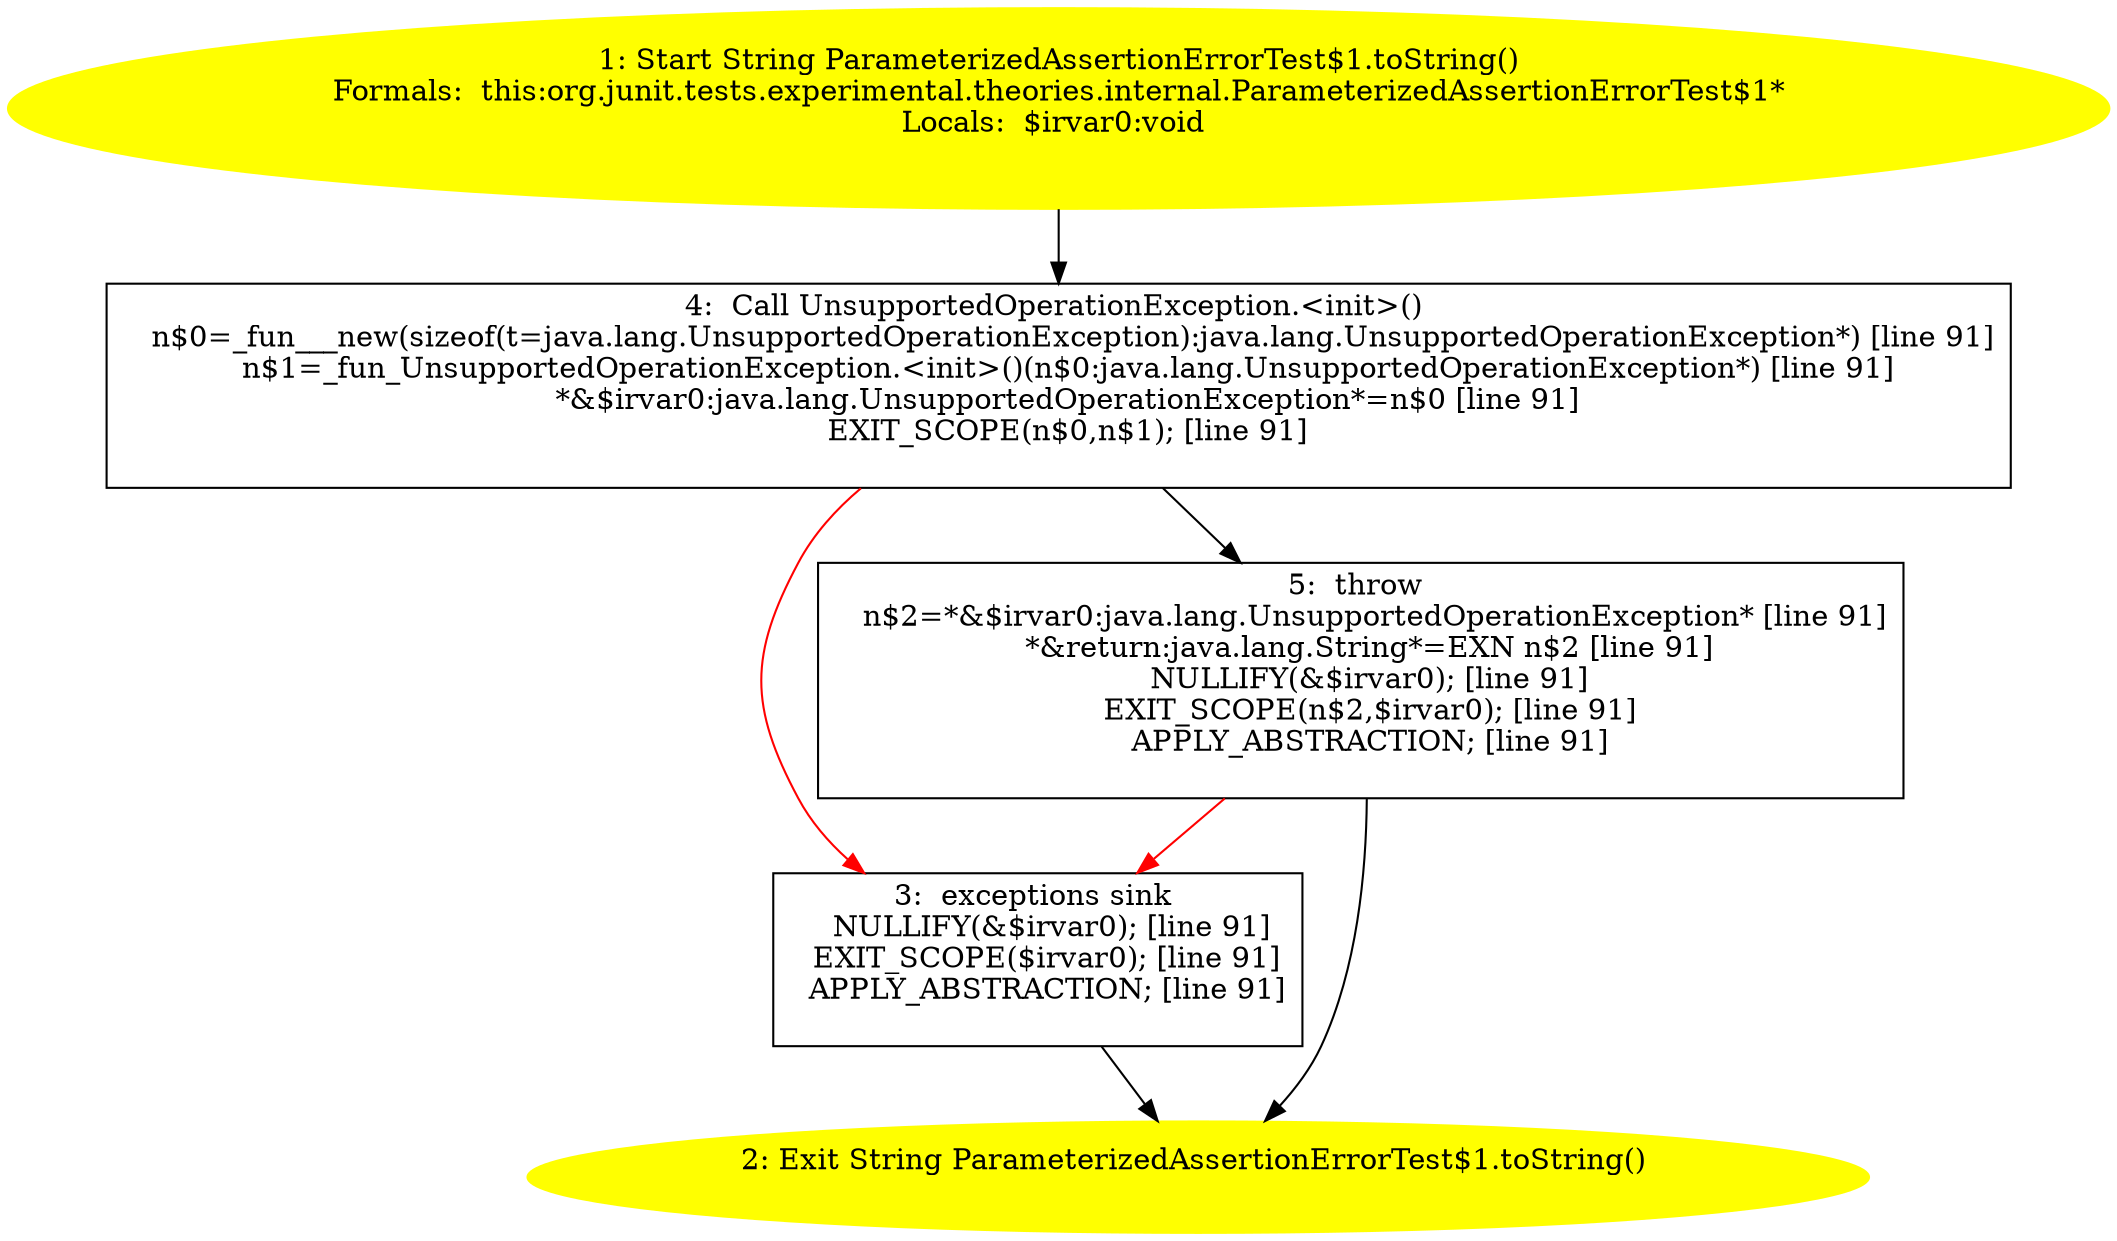 /* @generated */
digraph cfg {
"org.junit.tests.experimental.theories.internal.ParameterizedAssertionErrorTest$1.toString():java.lan.25f99b1525ae173ae8f07a445e303ec6_1" [label="1: Start String ParameterizedAssertionErrorTest$1.toString()\nFormals:  this:org.junit.tests.experimental.theories.internal.ParameterizedAssertionErrorTest$1*\nLocals:  $irvar0:void \n  " color=yellow style=filled]
	

	 "org.junit.tests.experimental.theories.internal.ParameterizedAssertionErrorTest$1.toString():java.lan.25f99b1525ae173ae8f07a445e303ec6_1" -> "org.junit.tests.experimental.theories.internal.ParameterizedAssertionErrorTest$1.toString():java.lan.25f99b1525ae173ae8f07a445e303ec6_4" ;
"org.junit.tests.experimental.theories.internal.ParameterizedAssertionErrorTest$1.toString():java.lan.25f99b1525ae173ae8f07a445e303ec6_2" [label="2: Exit String ParameterizedAssertionErrorTest$1.toString() \n  " color=yellow style=filled]
	

"org.junit.tests.experimental.theories.internal.ParameterizedAssertionErrorTest$1.toString():java.lan.25f99b1525ae173ae8f07a445e303ec6_3" [label="3:  exceptions sink \n   NULLIFY(&$irvar0); [line 91]\n  EXIT_SCOPE($irvar0); [line 91]\n  APPLY_ABSTRACTION; [line 91]\n " shape="box"]
	

	 "org.junit.tests.experimental.theories.internal.ParameterizedAssertionErrorTest$1.toString():java.lan.25f99b1525ae173ae8f07a445e303ec6_3" -> "org.junit.tests.experimental.theories.internal.ParameterizedAssertionErrorTest$1.toString():java.lan.25f99b1525ae173ae8f07a445e303ec6_2" ;
"org.junit.tests.experimental.theories.internal.ParameterizedAssertionErrorTest$1.toString():java.lan.25f99b1525ae173ae8f07a445e303ec6_4" [label="4:  Call UnsupportedOperationException.<init>() \n   n$0=_fun___new(sizeof(t=java.lang.UnsupportedOperationException):java.lang.UnsupportedOperationException*) [line 91]\n  n$1=_fun_UnsupportedOperationException.<init>()(n$0:java.lang.UnsupportedOperationException*) [line 91]\n  *&$irvar0:java.lang.UnsupportedOperationException*=n$0 [line 91]\n  EXIT_SCOPE(n$0,n$1); [line 91]\n " shape="box"]
	

	 "org.junit.tests.experimental.theories.internal.ParameterizedAssertionErrorTest$1.toString():java.lan.25f99b1525ae173ae8f07a445e303ec6_4" -> "org.junit.tests.experimental.theories.internal.ParameterizedAssertionErrorTest$1.toString():java.lan.25f99b1525ae173ae8f07a445e303ec6_5" ;
	 "org.junit.tests.experimental.theories.internal.ParameterizedAssertionErrorTest$1.toString():java.lan.25f99b1525ae173ae8f07a445e303ec6_4" -> "org.junit.tests.experimental.theories.internal.ParameterizedAssertionErrorTest$1.toString():java.lan.25f99b1525ae173ae8f07a445e303ec6_3" [color="red" ];
"org.junit.tests.experimental.theories.internal.ParameterizedAssertionErrorTest$1.toString():java.lan.25f99b1525ae173ae8f07a445e303ec6_5" [label="5:  throw \n   n$2=*&$irvar0:java.lang.UnsupportedOperationException* [line 91]\n  *&return:java.lang.String*=EXN n$2 [line 91]\n  NULLIFY(&$irvar0); [line 91]\n  EXIT_SCOPE(n$2,$irvar0); [line 91]\n  APPLY_ABSTRACTION; [line 91]\n " shape="box"]
	

	 "org.junit.tests.experimental.theories.internal.ParameterizedAssertionErrorTest$1.toString():java.lan.25f99b1525ae173ae8f07a445e303ec6_5" -> "org.junit.tests.experimental.theories.internal.ParameterizedAssertionErrorTest$1.toString():java.lan.25f99b1525ae173ae8f07a445e303ec6_2" ;
	 "org.junit.tests.experimental.theories.internal.ParameterizedAssertionErrorTest$1.toString():java.lan.25f99b1525ae173ae8f07a445e303ec6_5" -> "org.junit.tests.experimental.theories.internal.ParameterizedAssertionErrorTest$1.toString():java.lan.25f99b1525ae173ae8f07a445e303ec6_3" [color="red" ];
}
